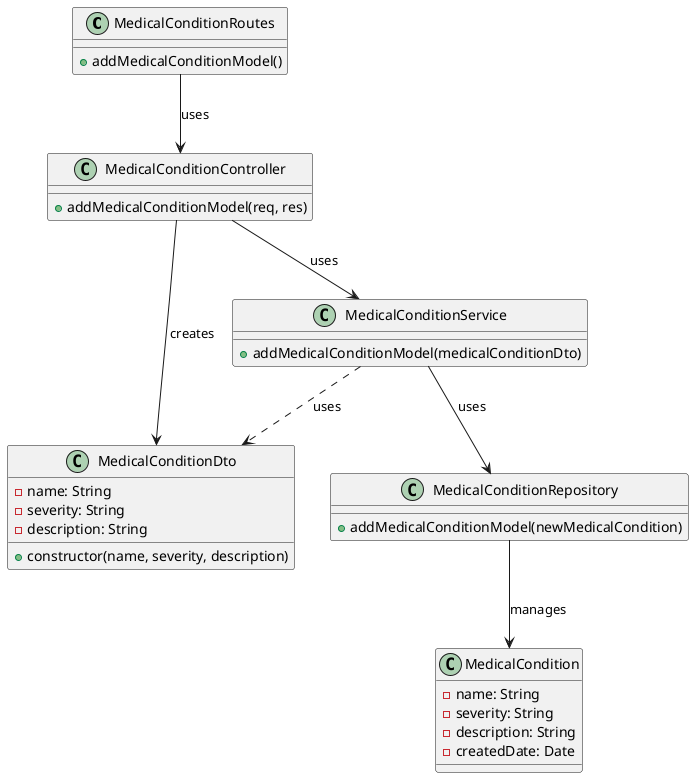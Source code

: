 @startuml

class MedicalConditionRoutes {
  +addMedicalConditionModel()
}

class MedicalConditionController {
  +addMedicalConditionModel(req, res)
}

class MedicalConditionDto {
  -name: String
  -severity: String
  -description: String
  +constructor(name, severity, description)
}

class MedicalConditionService {
  +addMedicalConditionModel(medicalConditionDto)
}

class MedicalConditionRepository {
  +addMedicalConditionModel(newMedicalCondition)
}

class MedicalCondition {
  -name: String
  -severity: String
  -description: String
  -createdDate: Date
}

MedicalConditionRoutes --> MedicalConditionController : uses
MedicalConditionController --> MedicalConditionDto : creates
MedicalConditionController --> MedicalConditionService : uses
MedicalConditionService --> MedicalConditionRepository : uses
MedicalConditionRepository --> MedicalCondition : manages
MedicalConditionService ..> MedicalConditionDto : uses



@enduml